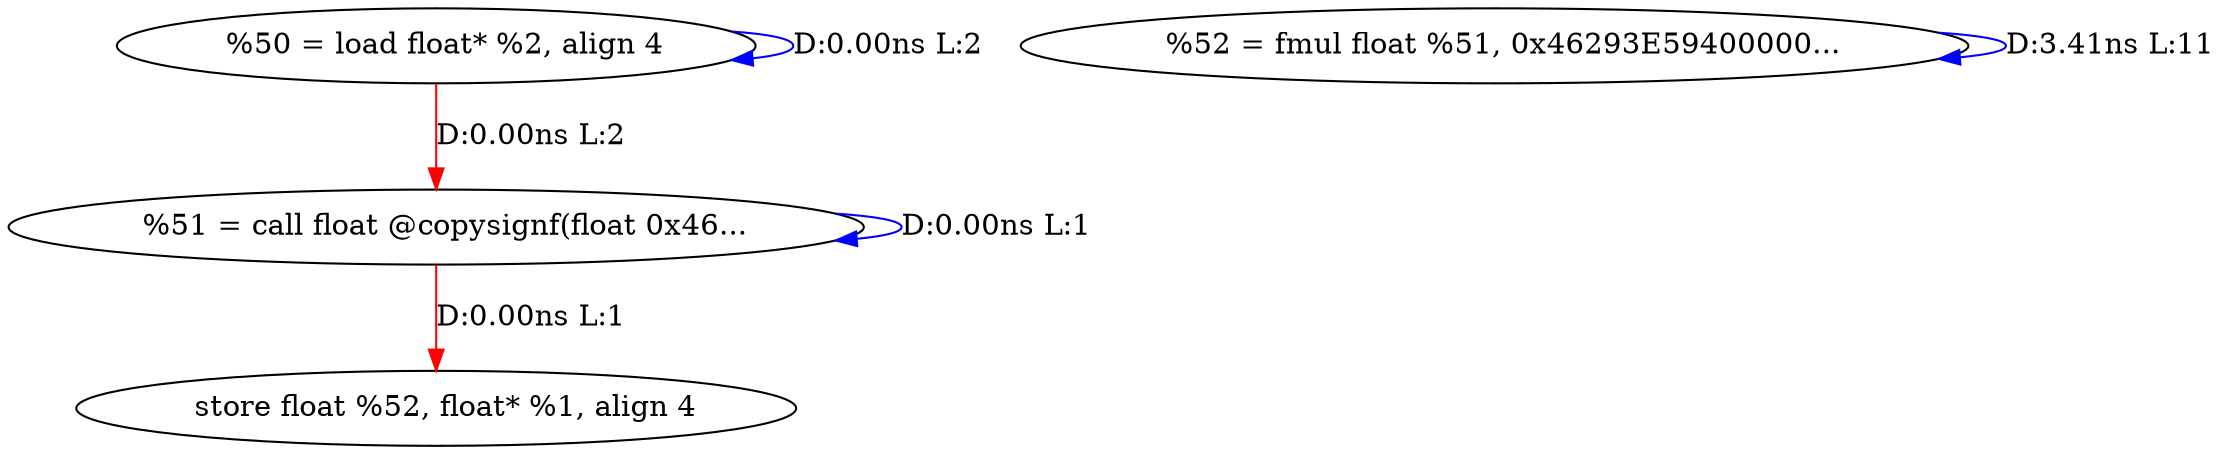 digraph {
Node0x2cd9ca0[label="  %50 = load float* %2, align 4"];
Node0x2cd9ca0 -> Node0x2cd9ca0[label="D:0.00ns L:2",color=blue];
Node0x2cd9d80[label="  %51 = call float @copysignf(float 0x46..."];
Node0x2cd9ca0 -> Node0x2cd9d80[label="D:0.00ns L:2",color=red];
Node0x2cd9d80 -> Node0x2cd9d80[label="D:0.00ns L:1",color=blue];
Node0x2cd9f40[label="  store float %52, float* %1, align 4"];
Node0x2cd9d80 -> Node0x2cd9f40[label="D:0.00ns L:1",color=red];
Node0x2cd9e60[label="  %52 = fmul float %51, 0x46293E59400000..."];
Node0x2cd9e60 -> Node0x2cd9e60[label="D:3.41ns L:11",color=blue];
}
